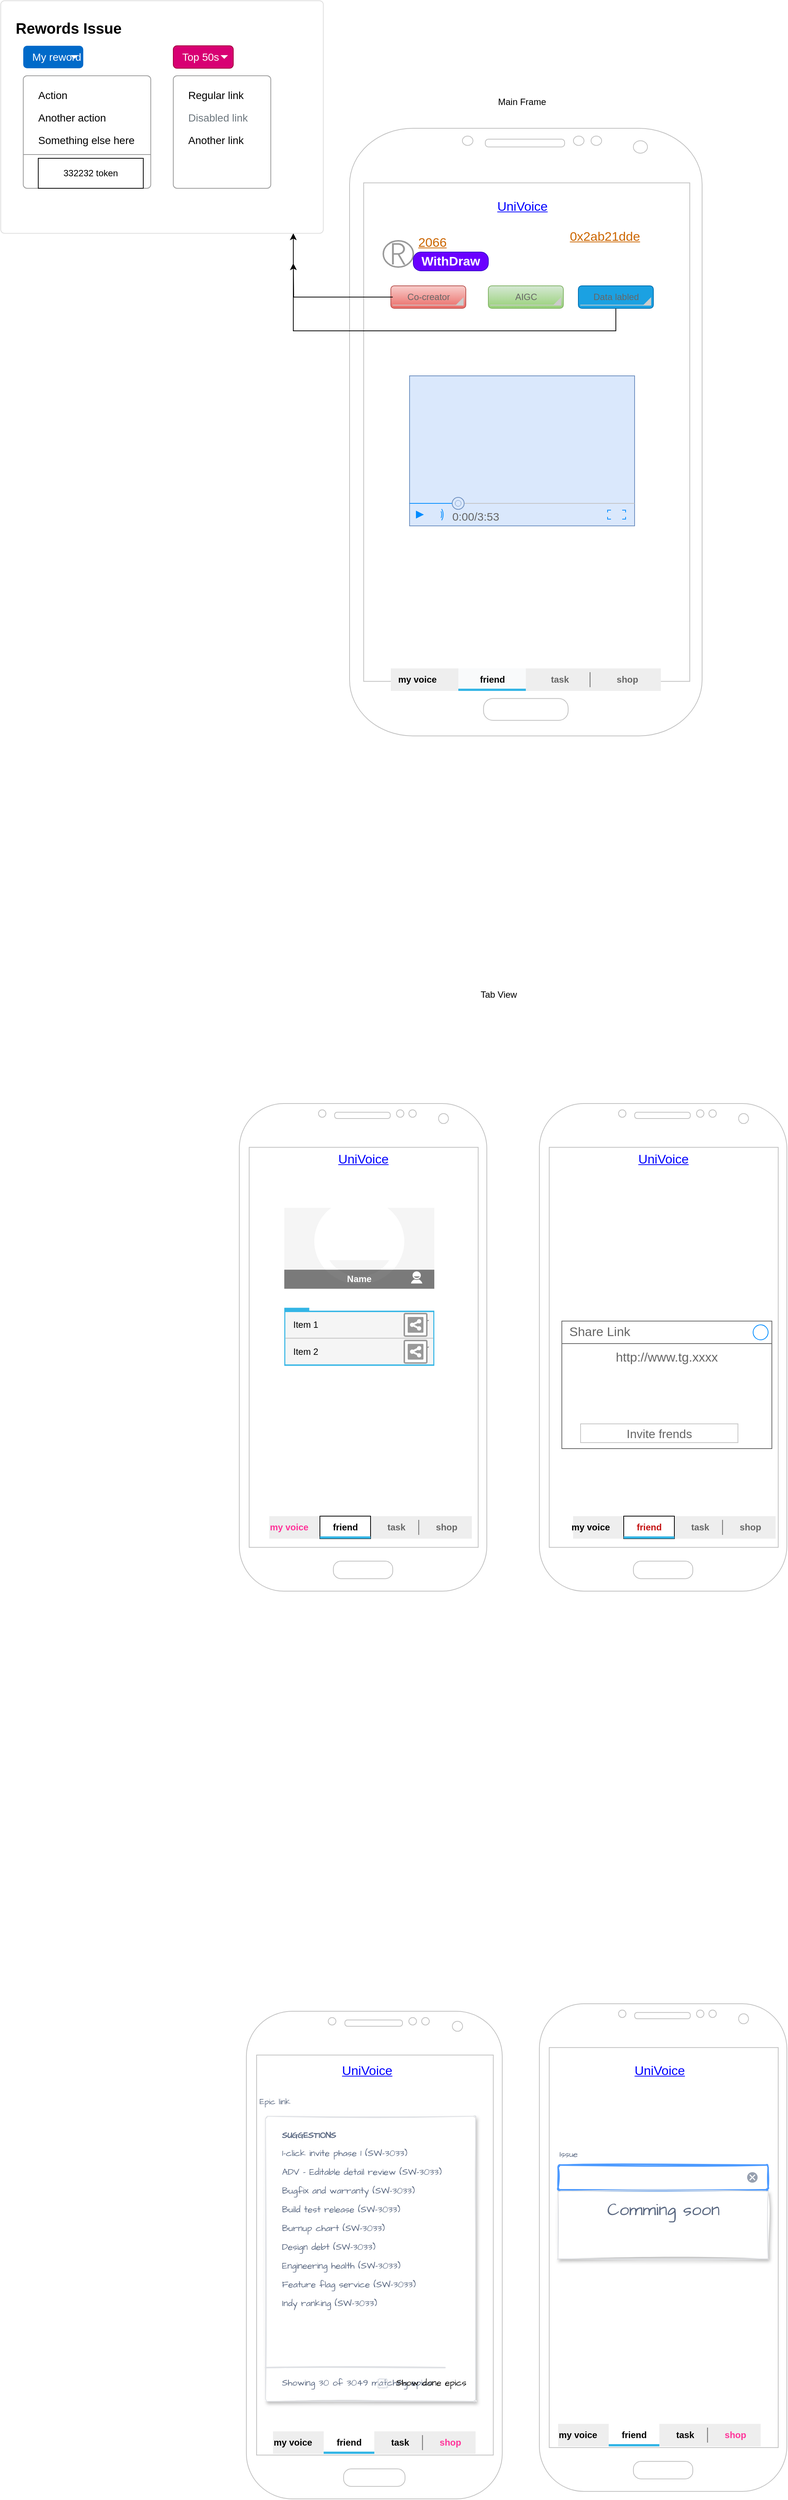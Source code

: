 <mxfile version="24.5.5" type="github">
  <diagram name="Page-1" id="f1b7ffb7-ca1e-a977-7cf5-a751b3c06c05">
    <mxGraphModel dx="1997" dy="2035" grid="1" gridSize="10" guides="1" tooltips="1" connect="1" arrows="1" fold="1" page="1" pageScale="1" pageWidth="826" pageHeight="1169" background="#ffffff" math="0" shadow="0">
      <root>
        <mxCell id="0" />
        <mxCell id="1" parent="0" />
        <mxCell id="kEkzy4O3QpLZJ2S9Wlrk-61" value="" style="verticalLabelPosition=bottom;verticalAlign=top;html=1;shadow=0;dashed=0;strokeWidth=1;shape=mxgraph.android.phone2;strokeColor=#c0c0c0;" vertex="1" parent="1">
          <mxGeometry x="195" y="120" width="470" height="810" as="geometry" />
        </mxCell>
        <mxCell id="kEkzy4O3QpLZJ2S9Wlrk-63" value="UniVoice" style="shape=rectangle;strokeColor=none;fillColor=none;linkText=;fontSize=17;fontColor=#0000ff;fontStyle=4;html=1;align=center;" vertex="1" parent="1">
          <mxGeometry x="350" y="210" width="150" height="30" as="geometry" />
        </mxCell>
        <mxCell id="kEkzy4O3QpLZJ2S9Wlrk-64" value="" style="strokeColor=#999999;verticalLabelPosition=bottom;shadow=0;dashed=0;verticalAlign=top;strokeWidth=2;html=1;shape=mxgraph.mockup.misc.registeredIcon;" vertex="1" parent="1">
          <mxGeometry x="240" y="270" width="40" height="35" as="geometry" />
        </mxCell>
        <mxCell id="kEkzy4O3QpLZJ2S9Wlrk-65" value="2066" style="shape=rectangle;strokeColor=none;fillColor=none;linkText=;fontSize=17;fontColor=#CC6600;fontStyle=4;html=1;align=center;" vertex="1" parent="1">
          <mxGeometry x="230" y="260" width="150" height="25" as="geometry" />
        </mxCell>
        <mxCell id="kEkzy4O3QpLZJ2S9Wlrk-66" style="edgeStyle=orthogonalEdgeStyle;rounded=0;orthogonalLoop=1;jettySize=auto;html=1;exitX=0.5;exitY=1;exitDx=0;exitDy=0;" edge="1" parent="1" source="kEkzy4O3QpLZJ2S9Wlrk-65" target="kEkzy4O3QpLZJ2S9Wlrk-65">
          <mxGeometry relative="1" as="geometry" />
        </mxCell>
        <mxCell id="kEkzy4O3QpLZJ2S9Wlrk-68" value="WithDraw" style="strokeWidth=1;shadow=0;dashed=0;align=center;html=1;shape=mxgraph.mockup.buttons.button;strokeColor=#3700CC;fontColor=#ffffff;mainText=;buttonStyle=round;fontSize=17;fontStyle=1;fillColor=#6a00ff;whiteSpace=wrap;" vertex="1" parent="1">
          <mxGeometry x="280" y="285" width="100" height="25" as="geometry" />
        </mxCell>
        <mxCell id="kEkzy4O3QpLZJ2S9Wlrk-69" value="0x2ab21dde" style="shape=rectangle;strokeColor=none;fillColor=none;linkText=;fontSize=17;fontColor=#CC6600;fontStyle=4;html=1;align=center;" vertex="1" parent="1">
          <mxGeometry x="460" y="250" width="150" height="30" as="geometry" />
        </mxCell>
        <mxCell id="kEkzy4O3QpLZJ2S9Wlrk-72" value="" style="strokeWidth=1;html=1;shadow=0;dashed=0;shape=mxgraph.android.rect;rounded=1;fillColor=#f8cecc;strokeColor=#b85450;gradientColor=#ea6b66;" vertex="1" parent="1">
          <mxGeometry x="250" y="330" width="100" height="30" as="geometry" />
        </mxCell>
        <mxCell id="kEkzy4O3QpLZJ2S9Wlrk-191" style="edgeStyle=orthogonalEdgeStyle;rounded=0;orthogonalLoop=1;jettySize=auto;html=1;" edge="1" parent="kEkzy4O3QpLZJ2S9Wlrk-72" source="kEkzy4O3QpLZJ2S9Wlrk-73">
          <mxGeometry relative="1" as="geometry">
            <mxPoint x="-130" y="-30" as="targetPoint" />
          </mxGeometry>
        </mxCell>
        <mxCell id="kEkzy4O3QpLZJ2S9Wlrk-73" value="Co-creator" style="strokeWidth=1;html=1;shadow=0;dashed=0;shape=mxgraph.android.spinner2;fontStyle=0;fontColor=#666666;align=center;verticalAlign=middle;strokeColor=#cccccc;fillColor=#cccccc;" vertex="1" parent="kEkzy4O3QpLZJ2S9Wlrk-72">
          <mxGeometry x="2.564" y="4.286" width="94.017" height="21.429" as="geometry" />
        </mxCell>
        <mxCell id="kEkzy4O3QpLZJ2S9Wlrk-192" style="edgeStyle=orthogonalEdgeStyle;rounded=0;orthogonalLoop=1;jettySize=auto;html=1;" edge="1" parent="1" source="kEkzy4O3QpLZJ2S9Wlrk-74">
          <mxGeometry relative="1" as="geometry">
            <mxPoint x="120" y="260" as="targetPoint" />
            <Array as="points">
              <mxPoint x="550" y="390" />
              <mxPoint x="120" y="390" />
            </Array>
          </mxGeometry>
        </mxCell>
        <mxCell id="kEkzy4O3QpLZJ2S9Wlrk-74" value="" style="strokeWidth=1;html=1;shadow=0;dashed=0;shape=mxgraph.android.rect;rounded=1;fillColor=#1ba1e2;strokeColor=#006EAF;fontColor=#ffffff;" vertex="1" parent="1">
          <mxGeometry x="500" y="330" width="100" height="30" as="geometry" />
        </mxCell>
        <mxCell id="kEkzy4O3QpLZJ2S9Wlrk-75" value="Data labled" style="strokeWidth=1;html=1;shadow=0;dashed=0;shape=mxgraph.android.spinner2;fontStyle=0;fontColor=#666666;align=center;verticalAlign=middle;strokeColor=#cccccc;fillColor=#cccccc;" vertex="1" parent="kEkzy4O3QpLZJ2S9Wlrk-74">
          <mxGeometry x="2.564" y="4.286" width="94.017" height="21.429" as="geometry" />
        </mxCell>
        <mxCell id="kEkzy4O3QpLZJ2S9Wlrk-78" value="" style="strokeWidth=1;html=1;shadow=0;dashed=0;shape=mxgraph.android.rrect;rSize=0;fillColor=#eeeeee;strokeColor=none;" vertex="1" parent="1">
          <mxGeometry x="250" y="840" width="360" height="30" as="geometry" />
        </mxCell>
        <mxCell id="kEkzy4O3QpLZJ2S9Wlrk-79" value="my voice" style="strokeWidth=1;html=1;shadow=0;dashed=0;shape=mxgraph.android.anchor;fontStyle=1;fillColor=#f8cecc;gradientColor=#ea6b66;strokeColor=#b85450;" vertex="1" parent="kEkzy4O3QpLZJ2S9Wlrk-78">
          <mxGeometry x="-20" width="110" height="30" as="geometry" />
        </mxCell>
        <mxCell id="kEkzy4O3QpLZJ2S9Wlrk-80" value="friend" style="strokeWidth=1;html=1;shadow=0;dashed=0;shape=mxgraph.android.rrect;rSize=0;fontStyle=1;fillColor=#f9fafb;strokeColor=none;fontColor=#000000;" vertex="1" parent="kEkzy4O3QpLZJ2S9Wlrk-78">
          <mxGeometry x="90" width="90" height="30" as="geometry" />
        </mxCell>
        <mxCell id="kEkzy4O3QpLZJ2S9Wlrk-81" value="" style="strokeWidth=1;html=1;shadow=0;dashed=0;shape=mxgraph.android.rrect;rSize=0;fillColor=#33b5e5;strokeColor=none;" vertex="1" parent="kEkzy4O3QpLZJ2S9Wlrk-80">
          <mxGeometry y="27" width="90" height="3" as="geometry" />
        </mxCell>
        <mxCell id="kEkzy4O3QpLZJ2S9Wlrk-82" value="task" style="strokeWidth=1;html=1;shadow=0;dashed=0;shape=mxgraph.android.anchor;fontStyle=1;fontColor=#666666;" vertex="1" parent="kEkzy4O3QpLZJ2S9Wlrk-78">
          <mxGeometry x="180" width="90" height="30" as="geometry" />
        </mxCell>
        <mxCell id="kEkzy4O3QpLZJ2S9Wlrk-83" value="shop" style="strokeWidth=1;html=1;shadow=0;dashed=0;shape=mxgraph.android.anchor;fontStyle=1;fontColor=#666666;" vertex="1" parent="kEkzy4O3QpLZJ2S9Wlrk-78">
          <mxGeometry x="270" width="90" height="30" as="geometry" />
        </mxCell>
        <mxCell id="kEkzy4O3QpLZJ2S9Wlrk-84" value="" style="shape=line;strokeColor=#666666;direction=south;" vertex="1" parent="kEkzy4O3QpLZJ2S9Wlrk-78">
          <mxGeometry x="255.892" y="5" width="19.459" height="20" as="geometry" />
        </mxCell>
        <mxCell id="kEkzy4O3QpLZJ2S9Wlrk-85" value="" style="verticalLabelPosition=bottom;verticalAlign=top;html=1;shadow=0;dashed=0;strokeWidth=1;shape=mxgraph.android.phone2;strokeColor=#c0c0c0;" vertex="1" parent="1">
          <mxGeometry x="48" y="1420" width="330" height="650" as="geometry" />
        </mxCell>
        <mxCell id="kEkzy4O3QpLZJ2S9Wlrk-87" value="UniVoice" style="shape=rectangle;strokeColor=none;fillColor=none;linkText=;fontSize=17;fontColor=#0000ff;fontStyle=4;html=1;align=center;" vertex="1" parent="1">
          <mxGeometry x="138" y="1480" width="150" height="30" as="geometry" />
        </mxCell>
        <mxCell id="kEkzy4O3QpLZJ2S9Wlrk-88" value="" style="strokeWidth=1;html=1;shadow=0;dashed=0;shape=mxgraph.android.rrect;rSize=0;fillColor=#eeeeee;strokeColor=none;" vertex="1" parent="1">
          <mxGeometry x="88" y="1970" width="270" height="30" as="geometry" />
        </mxCell>
        <mxCell id="kEkzy4O3QpLZJ2S9Wlrk-89" value="&lt;font color=&quot;#ff3399&quot;&gt;my voice&lt;/font&gt;" style="strokeWidth=1;html=1;shadow=0;dashed=0;shape=mxgraph.android.anchor;fontStyle=1;fillColor=#66B2FF;gradientColor=#7ea6e0;strokeColor=#6c8ebf;" vertex="1" parent="kEkzy4O3QpLZJ2S9Wlrk-88">
          <mxGeometry x="-15.0" width="82.5" height="30" as="geometry" />
        </mxCell>
        <mxCell id="kEkzy4O3QpLZJ2S9Wlrk-90" value="friend" style="strokeWidth=1;html=1;shadow=0;dashed=0;shape=mxgraph.android.rrect;rSize=0;fontStyle=1;" vertex="1" parent="kEkzy4O3QpLZJ2S9Wlrk-88">
          <mxGeometry x="67.5" width="67.5" height="30" as="geometry" />
        </mxCell>
        <mxCell id="kEkzy4O3QpLZJ2S9Wlrk-91" value="" style="strokeWidth=1;html=1;shadow=0;dashed=0;shape=mxgraph.android.rrect;rSize=0;fillColor=#33b5e5;strokeColor=none;" vertex="1" parent="kEkzy4O3QpLZJ2S9Wlrk-90">
          <mxGeometry y="27" width="67.5" height="3" as="geometry" />
        </mxCell>
        <mxCell id="kEkzy4O3QpLZJ2S9Wlrk-92" value="task" style="strokeWidth=1;html=1;shadow=0;dashed=0;shape=mxgraph.android.anchor;fontStyle=1;fontColor=#666666;" vertex="1" parent="kEkzy4O3QpLZJ2S9Wlrk-88">
          <mxGeometry x="135" width="67.5" height="30" as="geometry" />
        </mxCell>
        <mxCell id="kEkzy4O3QpLZJ2S9Wlrk-93" value="shop" style="strokeWidth=1;html=1;shadow=0;dashed=0;shape=mxgraph.android.anchor;fontStyle=1;fontColor=#666666;" vertex="1" parent="kEkzy4O3QpLZJ2S9Wlrk-88">
          <mxGeometry x="202.5" width="67.5" height="30" as="geometry" />
        </mxCell>
        <mxCell id="kEkzy4O3QpLZJ2S9Wlrk-94" value="" style="shape=line;strokeColor=#666666;direction=south;" vertex="1" parent="kEkzy4O3QpLZJ2S9Wlrk-88">
          <mxGeometry x="191.919" y="5" width="14.595" height="20" as="geometry" />
        </mxCell>
        <mxCell id="kEkzy4O3QpLZJ2S9Wlrk-95" value="" style="strokeWidth=1;html=1;shadow=0;dashed=0;shape=mxgraph.android.quick_contact;sketch=0;" vertex="1" parent="1">
          <mxGeometry x="108" y="1559" width="200" height="211" as="geometry" />
        </mxCell>
        <mxCell id="kEkzy4O3QpLZJ2S9Wlrk-96" value="Name" style="strokeWidth=1;html=1;shadow=0;dashed=0;shape=mxgraph.android.anchor;rSize=0;fontStyle=1;fontColor=#FFFFFF;whiteSpace=wrap;" vertex="1" parent="kEkzy4O3QpLZJ2S9Wlrk-95">
          <mxGeometry y="83.121" width="200.0" height="23.018" as="geometry" />
        </mxCell>
        <mxCell id="kEkzy4O3QpLZJ2S9Wlrk-97" value="Item 1" style="strokeWidth=1;html=1;shadow=0;dashed=0;shape=mxgraph.android.anchor;rSize=0;align=left;spacingLeft=10;whiteSpace=wrap;" vertex="1" parent="kEkzy4O3QpLZJ2S9Wlrk-95">
          <mxGeometry y="138.109" width="160" height="35.806" as="geometry" />
        </mxCell>
        <mxCell id="kEkzy4O3QpLZJ2S9Wlrk-98" value="Item 2" style="strokeWidth=1;html=1;shadow=0;dashed=0;shape=mxgraph.android.anchor;rSize=0;align=left;spacingLeft=10;whiteSpace=wrap;" vertex="1" parent="kEkzy4O3QpLZJ2S9Wlrk-95">
          <mxGeometry y="173.915" width="160" height="35.806" as="geometry" />
        </mxCell>
        <mxCell id="kEkzy4O3QpLZJ2S9Wlrk-99" value="" style="strokeColor=#999999;verticalLabelPosition=bottom;shadow=0;dashed=0;verticalAlign=top;strokeWidth=2;html=1;shape=mxgraph.mockup.misc.shareIcon;" vertex="1" parent="kEkzy4O3QpLZJ2S9Wlrk-95">
          <mxGeometry x="160" y="141.01" width="30" height="30" as="geometry" />
        </mxCell>
        <mxCell id="kEkzy4O3QpLZJ2S9Wlrk-100" value="" style="strokeColor=#999999;verticalLabelPosition=bottom;shadow=0;dashed=0;verticalAlign=top;strokeWidth=2;html=1;shape=mxgraph.mockup.misc.shareIcon;" vertex="1" parent="kEkzy4O3QpLZJ2S9Wlrk-95">
          <mxGeometry x="160" y="176.82" width="30" height="30" as="geometry" />
        </mxCell>
        <mxCell id="kEkzy4O3QpLZJ2S9Wlrk-101" value="" style="verticalLabelPosition=bottom;verticalAlign=top;html=1;shadow=0;dashed=0;strokeWidth=1;shape=mxgraph.android.phone2;strokeColor=#c0c0c0;" vertex="1" parent="1">
          <mxGeometry x="448" y="1420" width="330" height="650" as="geometry" />
        </mxCell>
        <mxCell id="kEkzy4O3QpLZJ2S9Wlrk-102" value="" style="strokeWidth=1;html=1;shadow=0;dashed=0;shape=mxgraph.android.rrect;rSize=0;fillColor=#eeeeee;strokeColor=none;" vertex="1" parent="1">
          <mxGeometry x="493" y="1970" width="270" height="30" as="geometry" />
        </mxCell>
        <mxCell id="kEkzy4O3QpLZJ2S9Wlrk-103" value="my voice" style="strokeWidth=1;html=1;shadow=0;dashed=0;shape=mxgraph.android.anchor;fontStyle=1;fillColor=#66B2FF;gradientColor=#7ea6e0;strokeColor=#6c8ebf;" vertex="1" parent="kEkzy4O3QpLZJ2S9Wlrk-102">
          <mxGeometry x="-15" width="75" height="30" as="geometry" />
        </mxCell>
        <mxCell id="kEkzy4O3QpLZJ2S9Wlrk-104" value="&lt;font color=&quot;#c41212&quot;&gt;friend&lt;/font&gt;" style="strokeWidth=1;html=1;shadow=0;dashed=0;shape=mxgraph.android.rrect;rSize=0;fontStyle=1;" vertex="1" parent="kEkzy4O3QpLZJ2S9Wlrk-102">
          <mxGeometry x="67.5" width="67.5" height="30" as="geometry" />
        </mxCell>
        <mxCell id="kEkzy4O3QpLZJ2S9Wlrk-105" value="" style="strokeWidth=1;html=1;shadow=0;dashed=0;shape=mxgraph.android.rrect;rSize=0;fillColor=#33b5e5;strokeColor=none;" vertex="1" parent="kEkzy4O3QpLZJ2S9Wlrk-104">
          <mxGeometry y="27" width="67.5" height="3" as="geometry" />
        </mxCell>
        <mxCell id="kEkzy4O3QpLZJ2S9Wlrk-106" value="task" style="strokeWidth=1;html=1;shadow=0;dashed=0;shape=mxgraph.android.anchor;fontStyle=1;fontColor=#666666;" vertex="1" parent="kEkzy4O3QpLZJ2S9Wlrk-102">
          <mxGeometry x="135" width="67.5" height="30" as="geometry" />
        </mxCell>
        <mxCell id="kEkzy4O3QpLZJ2S9Wlrk-107" value="shop" style="strokeWidth=1;html=1;shadow=0;dashed=0;shape=mxgraph.android.anchor;fontStyle=1;fontColor=#666666;" vertex="1" parent="kEkzy4O3QpLZJ2S9Wlrk-102">
          <mxGeometry x="202.5" width="67.5" height="30" as="geometry" />
        </mxCell>
        <mxCell id="kEkzy4O3QpLZJ2S9Wlrk-108" value="" style="shape=line;strokeColor=#666666;direction=south;" vertex="1" parent="kEkzy4O3QpLZJ2S9Wlrk-102">
          <mxGeometry x="191.919" y="5" width="14.595" height="20" as="geometry" />
        </mxCell>
        <mxCell id="kEkzy4O3QpLZJ2S9Wlrk-109" value="" style="verticalLabelPosition=bottom;shadow=0;dashed=0;align=center;html=1;verticalAlign=top;strokeWidth=1;shape=mxgraph.mockup.containers.videoPlayer;strokeColor=#6c8ebf;strokeColor2=#008cff;strokeColor3=#c4c4c4;textColor=#666666;fillColor2=#008cff;barHeight=30;barPos=20;fillColor=#dae8fc;" vertex="1" parent="1">
          <mxGeometry x="275" y="450" width="300" height="200" as="geometry" />
        </mxCell>
        <mxCell id="kEkzy4O3QpLZJ2S9Wlrk-110" value="http://www.tg.xxxx" style="strokeWidth=1;shadow=0;dashed=0;align=center;html=1;shape=mxgraph.mockup.containers.rrect;rSize=0;strokeColor=#666666;fontColor=#666666;fontSize=17;verticalAlign=top;whiteSpace=wrap;fillColor=#ffffff;spacingTop=32;" vertex="1" parent="1">
          <mxGeometry x="478" y="1710" width="280" height="170" as="geometry" />
        </mxCell>
        <mxCell id="kEkzy4O3QpLZJ2S9Wlrk-111" value="Share Link" style="strokeWidth=1;shadow=0;dashed=0;align=center;html=1;shape=mxgraph.mockup.containers.rrect;rSize=0;fontSize=17;fontColor=#666666;strokeColor=#666666;align=left;spacingLeft=8;fillColor=none;resizeWidth=1;whiteSpace=wrap;" vertex="1" parent="kEkzy4O3QpLZJ2S9Wlrk-110">
          <mxGeometry width="280" height="30" relative="1" as="geometry" />
        </mxCell>
        <mxCell id="kEkzy4O3QpLZJ2S9Wlrk-112" value="" style="shape=ellipse;strokeColor=#008cff;resizable=0;fillColor=none;html=1;" vertex="1" parent="kEkzy4O3QpLZJ2S9Wlrk-111">
          <mxGeometry x="1" y="0.5" width="20" height="20" relative="1" as="geometry">
            <mxPoint x="-25" y="-10" as="offset" />
          </mxGeometry>
        </mxCell>
        <mxCell id="kEkzy4O3QpLZJ2S9Wlrk-113" value="Invite frends" style="strokeWidth=1;shadow=0;dashed=0;align=center;html=1;shape=mxgraph.mockup.containers.rrect;rSize=0;fontSize=16;fontColor=#666666;strokeColor=#c4c4c4;whiteSpace=wrap;fillColor=none;" vertex="1" parent="kEkzy4O3QpLZJ2S9Wlrk-110">
          <mxGeometry x="0.25" y="1" width="209.75" height="25" relative="1" as="geometry">
            <mxPoint x="-45" y="-33" as="offset" />
          </mxGeometry>
        </mxCell>
        <mxCell id="kEkzy4O3QpLZJ2S9Wlrk-115" value="UniVoice" style="shape=rectangle;strokeColor=none;fillColor=none;linkText=;fontSize=17;fontColor=#0000ff;fontStyle=4;html=1;align=center;" vertex="1" parent="1">
          <mxGeometry x="538" y="1480" width="150" height="30" as="geometry" />
        </mxCell>
        <mxCell id="kEkzy4O3QpLZJ2S9Wlrk-125" value="UniVoice" style="shape=rectangle;strokeColor=none;fillColor=none;linkText=;fontSize=17;fontColor=#0000ff;fontStyle=4;html=1;align=center;" vertex="1" parent="1">
          <mxGeometry x="143" y="2710" width="150" as="geometry" />
        </mxCell>
        <mxCell id="kEkzy4O3QpLZJ2S9Wlrk-133" value="Epic link" style="html=1;fillColor=none;strokeColor=none;fontSize=11;align=left;fontColor=#596780;whiteSpace=wrap;sketch=1;hachureGap=4;pointerEvents=0;fontFamily=Architects Daughter;fontSource=https%3A%2F%2Ffonts.googleapis.com%2Fcss%3Ffamily%3DArchitects%2BDaughter;" vertex="1" parent="1">
          <mxGeometry x="73" y="2740" width="150" height="20" as="geometry" />
        </mxCell>
        <mxCell id="kEkzy4O3QpLZJ2S9Wlrk-136" value="" style="rounded=1;fillColor=#ffffff;strokeColor=#DFE1E5;shadow=1;arcSize=1;fontSize=12;fontColor=#596780;align=center;html=1;verticalAlign=top;spacingTop=5;sketch=1;hachureGap=4;pointerEvents=0;fontFamily=Architects Daughter;fontSource=https%3A%2F%2Ffonts.googleapis.com%2Fcss%3Ffamily%3DArchitects%2BDaughter;" vertex="1" parent="1">
          <mxGeometry x="83" y="2770" width="280" height="380" as="geometry" />
        </mxCell>
        <mxCell id="kEkzy4O3QpLZJ2S9Wlrk-137" value="SUGGESTIONS" style="html=1;fillColor=none;strokeColor=none;fontSize=11;align=left;fontColor=#596780;whiteSpace=wrap;fontStyle=1;sketch=1;hachureGap=4;pointerEvents=0;fontFamily=Architects Daughter;fontSource=https%3A%2F%2Ffonts.googleapis.com%2Fcss%3Ffamily%3DArchitects%2BDaughter;" vertex="1" parent="kEkzy4O3QpLZJ2S9Wlrk-136">
          <mxGeometry width="140" height="20" relative="1" as="geometry">
            <mxPoint x="20" y="15" as="offset" />
          </mxGeometry>
        </mxCell>
        <mxCell id="kEkzy4O3QpLZJ2S9Wlrk-138" value="1-click invite phase 1 (SW-3033)" style="html=1;fillColor=none;strokeColor=none;fontSize=12;align=left;fontColor=#596780;whiteSpace=wrap;fontStyle=0;sketch=1;hachureGap=4;pointerEvents=0;fontFamily=Architects Daughter;fontSource=https%3A%2F%2Ffonts.googleapis.com%2Fcss%3Ffamily%3DArchitects%2BDaughter;" vertex="1" parent="kEkzy4O3QpLZJ2S9Wlrk-136">
          <mxGeometry width="330" height="20" relative="1" as="geometry">
            <mxPoint x="20" y="40" as="offset" />
          </mxGeometry>
        </mxCell>
        <mxCell id="kEkzy4O3QpLZJ2S9Wlrk-139" value="ADV - Editable detail review (SW-3033)" style="html=1;fillColor=none;strokeColor=none;fontSize=12;align=left;fontColor=#596780;whiteSpace=wrap;fontStyle=0;sketch=1;hachureGap=4;pointerEvents=0;fontFamily=Architects Daughter;fontSource=https%3A%2F%2Ffonts.googleapis.com%2Fcss%3Ffamily%3DArchitects%2BDaughter;" vertex="1" parent="kEkzy4O3QpLZJ2S9Wlrk-136">
          <mxGeometry width="330" height="20" relative="1" as="geometry">
            <mxPoint x="20" y="65" as="offset" />
          </mxGeometry>
        </mxCell>
        <mxCell id="kEkzy4O3QpLZJ2S9Wlrk-140" value="Bugfix and warranty (SW-3033)" style="html=1;fillColor=none;strokeColor=none;fontSize=12;align=left;fontColor=#596780;whiteSpace=wrap;fontStyle=0;sketch=1;hachureGap=4;pointerEvents=0;fontFamily=Architects Daughter;fontSource=https%3A%2F%2Ffonts.googleapis.com%2Fcss%3Ffamily%3DArchitects%2BDaughter;" vertex="1" parent="kEkzy4O3QpLZJ2S9Wlrk-136">
          <mxGeometry width="330" height="20" relative="1" as="geometry">
            <mxPoint x="20" y="90" as="offset" />
          </mxGeometry>
        </mxCell>
        <mxCell id="kEkzy4O3QpLZJ2S9Wlrk-141" value="Build test release (SW-3033)" style="html=1;fillColor=none;strokeColor=none;fontSize=12;align=left;fontColor=#596780;whiteSpace=wrap;fontStyle=0;sketch=1;hachureGap=4;pointerEvents=0;fontFamily=Architects Daughter;fontSource=https%3A%2F%2Ffonts.googleapis.com%2Fcss%3Ffamily%3DArchitects%2BDaughter;" vertex="1" parent="kEkzy4O3QpLZJ2S9Wlrk-136">
          <mxGeometry width="330" height="20" relative="1" as="geometry">
            <mxPoint x="20" y="115" as="offset" />
          </mxGeometry>
        </mxCell>
        <mxCell id="kEkzy4O3QpLZJ2S9Wlrk-142" value="Burnup chart (SW-3033)" style="html=1;fillColor=none;strokeColor=none;fontSize=12;align=left;fontColor=#596780;whiteSpace=wrap;fontStyle=0;sketch=1;hachureGap=4;pointerEvents=0;fontFamily=Architects Daughter;fontSource=https%3A%2F%2Ffonts.googleapis.com%2Fcss%3Ffamily%3DArchitects%2BDaughter;" vertex="1" parent="kEkzy4O3QpLZJ2S9Wlrk-136">
          <mxGeometry width="330" height="20" relative="1" as="geometry">
            <mxPoint x="20" y="140" as="offset" />
          </mxGeometry>
        </mxCell>
        <mxCell id="kEkzy4O3QpLZJ2S9Wlrk-143" value="Design debt (SW-3033)" style="html=1;fillColor=none;strokeColor=none;fontSize=12;align=left;fontColor=#596780;whiteSpace=wrap;fontStyle=0;sketch=1;hachureGap=4;pointerEvents=0;fontFamily=Architects Daughter;fontSource=https%3A%2F%2Ffonts.googleapis.com%2Fcss%3Ffamily%3DArchitects%2BDaughter;" vertex="1" parent="kEkzy4O3QpLZJ2S9Wlrk-136">
          <mxGeometry width="330" height="20" relative="1" as="geometry">
            <mxPoint x="20" y="165" as="offset" />
          </mxGeometry>
        </mxCell>
        <mxCell id="kEkzy4O3QpLZJ2S9Wlrk-144" value="Engineering health (SW-3033)" style="html=1;fillColor=none;strokeColor=none;fontSize=12;align=left;fontColor=#596780;whiteSpace=wrap;fontStyle=0;sketch=1;hachureGap=4;pointerEvents=0;fontFamily=Architects Daughter;fontSource=https%3A%2F%2Ffonts.googleapis.com%2Fcss%3Ffamily%3DArchitects%2BDaughter;" vertex="1" parent="kEkzy4O3QpLZJ2S9Wlrk-136">
          <mxGeometry width="330" height="20" relative="1" as="geometry">
            <mxPoint x="20" y="190" as="offset" />
          </mxGeometry>
        </mxCell>
        <mxCell id="kEkzy4O3QpLZJ2S9Wlrk-145" value="Feature flag service (SW-3033)" style="html=1;fillColor=none;strokeColor=none;fontSize=12;align=left;fontColor=#596780;whiteSpace=wrap;fontStyle=0;sketch=1;hachureGap=4;pointerEvents=0;fontFamily=Architects Daughter;fontSource=https%3A%2F%2Ffonts.googleapis.com%2Fcss%3Ffamily%3DArchitects%2BDaughter;" vertex="1" parent="kEkzy4O3QpLZJ2S9Wlrk-136">
          <mxGeometry width="330" height="20" relative="1" as="geometry">
            <mxPoint x="20" y="215" as="offset" />
          </mxGeometry>
        </mxCell>
        <mxCell id="kEkzy4O3QpLZJ2S9Wlrk-146" value="Indy ranking (SW-3033)" style="html=1;fillColor=none;strokeColor=none;fontSize=12;align=left;fontColor=#596780;whiteSpace=wrap;fontStyle=0;sketch=1;hachureGap=4;pointerEvents=0;fontFamily=Architects Daughter;fontSource=https%3A%2F%2Ffonts.googleapis.com%2Fcss%3Ffamily%3DArchitects%2BDaughter;" vertex="1" parent="kEkzy4O3QpLZJ2S9Wlrk-136">
          <mxGeometry width="330" height="20" relative="1" as="geometry">
            <mxPoint x="20" y="240" as="offset" />
          </mxGeometry>
        </mxCell>
        <mxCell id="kEkzy4O3QpLZJ2S9Wlrk-147" value="" style="shape=line;strokeWidth=2;html=1;strokeColor=#DFE1E5;resizeWidth=1;sketch=1;hachureGap=4;pointerEvents=0;fontFamily=Architects Daughter;fontSource=https%3A%2F%2Ffonts.googleapis.com%2Fcss%3Ffamily%3DArchitects%2BDaughter;fontSize=20;" vertex="1" parent="kEkzy4O3QpLZJ2S9Wlrk-136">
          <mxGeometry y="1" width="239.234" height="10" relative="1" as="geometry">
            <mxPoint y="-50" as="offset" />
          </mxGeometry>
        </mxCell>
        <mxCell id="kEkzy4O3QpLZJ2S9Wlrk-148" value="Showing 30 of 3049 matching epics" style="html=1;fillColor=none;strokeColor=none;fontSize=12;align=left;fontColor=#596780;whiteSpace=wrap;fontStyle=0;sketch=1;hachureGap=4;pointerEvents=0;fontFamily=Architects Daughter;fontSource=https%3A%2F%2Ffonts.googleapis.com%2Fcss%3Ffamily%3DArchitects%2BDaughter;" vertex="1" parent="kEkzy4O3QpLZJ2S9Wlrk-136">
          <mxGeometry y="1" width="210" height="20" relative="1" as="geometry">
            <mxPoint x="20" y="-34" as="offset" />
          </mxGeometry>
        </mxCell>
        <mxCell id="kEkzy4O3QpLZJ2S9Wlrk-149" value="Show done epics" style="rounded=1;fillColor=#F0F2F5;strokeColor=#D8DCE3;fontColor=#000000;align=left;verticalAlign=middle;fontStyle=0;fontSize=12;labelPosition=right;verticalLabelPosition=middle;spacingLeft=10;html=1;shadow=0;dashed=0;sketch=1;hachureGap=4;pointerEvents=0;fontFamily=Architects Daughter;fontSource=https%3A%2F%2Ffonts.googleapis.com%2Fcss%3Ffamily%3DArchitects%2BDaughter;" vertex="1" parent="kEkzy4O3QpLZJ2S9Wlrk-136">
          <mxGeometry x="1" y="1" width="12" height="12" relative="1" as="geometry">
            <mxPoint x="-130" y="-30" as="offset" />
          </mxGeometry>
        </mxCell>
        <mxCell id="kEkzy4O3QpLZJ2S9Wlrk-150" value="" style="verticalLabelPosition=bottom;verticalAlign=top;html=1;shadow=0;dashed=0;strokeWidth=1;shape=mxgraph.android.phone2;strokeColor=#c0c0c0;" vertex="1" parent="1">
          <mxGeometry x="448" y="2620" width="330" height="650" as="geometry" />
        </mxCell>
        <mxCell id="kEkzy4O3QpLZJ2S9Wlrk-151" value="UniVoice" style="shape=rectangle;strokeColor=none;fillColor=none;linkText=;fontSize=17;fontColor=#0000ff;fontStyle=4;html=1;align=center;" vertex="1" parent="1">
          <mxGeometry x="533" y="2710" width="150" as="geometry" />
        </mxCell>
        <mxCell id="kEkzy4O3QpLZJ2S9Wlrk-152" value="" style="strokeWidth=1;html=1;shadow=0;dashed=0;shape=mxgraph.android.rrect;rSize=0;fillColor=#eeeeee;strokeColor=none;" vertex="1" parent="1">
          <mxGeometry x="473" y="3180" width="270" height="30" as="geometry" />
        </mxCell>
        <mxCell id="kEkzy4O3QpLZJ2S9Wlrk-153" value="my voice" style="strokeWidth=1;html=1;shadow=0;dashed=0;shape=mxgraph.android.anchor;fontStyle=1;fillColor=#66B2FF;gradientColor=#7ea6e0;strokeColor=#6c8ebf;" vertex="1" parent="kEkzy4O3QpLZJ2S9Wlrk-152">
          <mxGeometry x="-15.0" width="82.5" height="30" as="geometry" />
        </mxCell>
        <mxCell id="kEkzy4O3QpLZJ2S9Wlrk-154" value="friend" style="strokeWidth=1;html=1;shadow=0;dashed=0;shape=mxgraph.android.rrect;rSize=0;fontStyle=1;strokeColor=none;fillColor=default;" vertex="1" parent="kEkzy4O3QpLZJ2S9Wlrk-152">
          <mxGeometry x="67.5" width="67.5" height="30" as="geometry" />
        </mxCell>
        <mxCell id="kEkzy4O3QpLZJ2S9Wlrk-155" value="" style="strokeWidth=1;html=1;shadow=0;dashed=0;shape=mxgraph.android.rrect;rSize=0;fillColor=#33b5e5;strokeColor=none;" vertex="1" parent="kEkzy4O3QpLZJ2S9Wlrk-154">
          <mxGeometry y="27" width="67.5" height="3" as="geometry" />
        </mxCell>
        <mxCell id="kEkzy4O3QpLZJ2S9Wlrk-156" value="&lt;font color=&quot;#000000&quot;&gt;task&lt;/font&gt;" style="strokeWidth=1;html=1;shadow=0;dashed=0;shape=mxgraph.android.anchor;fontStyle=1;fontColor=#666666;" vertex="1" parent="kEkzy4O3QpLZJ2S9Wlrk-152">
          <mxGeometry x="135" width="67.5" height="30" as="geometry" />
        </mxCell>
        <mxCell id="kEkzy4O3QpLZJ2S9Wlrk-157" value="&lt;font color=&quot;#ff3399&quot;&gt;shop&lt;/font&gt;" style="strokeWidth=1;html=1;shadow=0;dashed=0;shape=mxgraph.android.anchor;fontStyle=1;fontColor=#666666;strokeColor=none;" vertex="1" parent="kEkzy4O3QpLZJ2S9Wlrk-152">
          <mxGeometry x="202.5" width="67.5" height="30" as="geometry" />
        </mxCell>
        <mxCell id="kEkzy4O3QpLZJ2S9Wlrk-158" value="" style="shape=line;strokeColor=#666666;direction=south;" vertex="1" parent="kEkzy4O3QpLZJ2S9Wlrk-152">
          <mxGeometry x="191.919" y="5" width="14.595" height="20" as="geometry" />
        </mxCell>
        <mxCell id="kEkzy4O3QpLZJ2S9Wlrk-159" value="Issue" style="html=1;fillColor=none;strokeColor=none;fontSize=11;align=left;fontColor=#596780;whiteSpace=wrap;sketch=1;hachureGap=4;pointerEvents=0;fontFamily=Architects Daughter;fontSource=https%3A%2F%2Ffonts.googleapis.com%2Fcss%3Ffamily%3DArchitects%2BDaughter;" vertex="1" parent="1">
          <mxGeometry x="473" y="2810" width="150" height="20" as="geometry" />
        </mxCell>
        <mxCell id="kEkzy4O3QpLZJ2S9Wlrk-160" value="" style="rounded=1;arcSize=9;fillColor=#ffffff;strokeColor=#4C9AFF;html=1;strokeWidth=2;spacingLeft=5;fontColor=#000000;align=left;sketch=1;hachureGap=4;pointerEvents=0;fontFamily=Architects Daughter;fontSource=https%3A%2F%2Ffonts.googleapis.com%2Fcss%3Ffamily%3DArchitects%2BDaughter;fontSize=20;" vertex="1" parent="1">
          <mxGeometry x="473" y="2835" width="280" height="33" as="geometry" />
        </mxCell>
        <mxCell id="kEkzy4O3QpLZJ2S9Wlrk-161" value="" style="html=1;shadow=0;dashed=0;shape=mxgraph.atlassian.close;fillColor=#97A0AF;strokeColor=none;sketch=0;hachureGap=4;pointerEvents=0;fontFamily=Architects Daughter;fontSource=https%3A%2F%2Ffonts.googleapis.com%2Fcss%3Ffamily%3DArchitects%2BDaughter;fontSize=20;" vertex="1" parent="kEkzy4O3QpLZJ2S9Wlrk-160">
          <mxGeometry x="1" y="0.5" width="14" height="14" relative="1" as="geometry">
            <mxPoint x="-28" y="-7" as="offset" />
          </mxGeometry>
        </mxCell>
        <mxCell id="kEkzy4O3QpLZJ2S9Wlrk-162" value="&lt;font style=&quot;font-size: 23px;&quot;&gt;Comming soon&lt;/font&gt;" style="rounded=1;fillColor=#ffffff;strokeColor=#DFE1E5;shadow=1;arcSize=1;fontSize=12;fontColor=#596780;align=center;html=1;verticalAlign=top;spacingTop=5;sketch=1;hachureGap=4;pointerEvents=0;fontFamily=Architects Daughter;fontSource=https%3A%2F%2Ffonts.googleapis.com%2Fcss%3Ffamily%3DArchitects%2BDaughter;" vertex="1" parent="1">
          <mxGeometry x="473" y="2870" width="280" height="90" as="geometry" />
        </mxCell>
        <mxCell id="kEkzy4O3QpLZJ2S9Wlrk-164" value="Main Frame" style="text;html=1;align=center;verticalAlign=middle;whiteSpace=wrap;rounded=0;" vertex="1" parent="1">
          <mxGeometry x="360" y="70" width="130" height="30" as="geometry" />
        </mxCell>
        <mxCell id="kEkzy4O3QpLZJ2S9Wlrk-116" value="" style="verticalLabelPosition=bottom;verticalAlign=top;html=1;shadow=0;dashed=0;strokeWidth=1;shape=mxgraph.android.phone2;strokeColor=#c0c0c0;" vertex="1" parent="1">
          <mxGeometry x="57.436" y="2630" width="341.124" height="650" as="geometry" />
        </mxCell>
        <mxCell id="kEkzy4O3QpLZJ2S9Wlrk-167" value="" style="strokeWidth=1;html=1;shadow=0;dashed=0;shape=mxgraph.android.rrect;rSize=0;fillColor=#eeeeee;strokeColor=none;" vertex="1" parent="1">
          <mxGeometry x="93" y="3190" width="270" height="30" as="geometry" />
        </mxCell>
        <mxCell id="kEkzy4O3QpLZJ2S9Wlrk-168" value="my voice" style="strokeWidth=1;html=1;shadow=0;dashed=0;shape=mxgraph.android.anchor;fontStyle=1;fillColor=#66B2FF;gradientColor=#7ea6e0;strokeColor=#6c8ebf;" vertex="1" parent="kEkzy4O3QpLZJ2S9Wlrk-167">
          <mxGeometry x="-15.0" width="82.5" height="30" as="geometry" />
        </mxCell>
        <mxCell id="kEkzy4O3QpLZJ2S9Wlrk-169" value="friend" style="strokeWidth=1;html=1;shadow=0;dashed=0;shape=mxgraph.android.rrect;rSize=0;fontStyle=1;strokeColor=none;fillColor=default;" vertex="1" parent="kEkzy4O3QpLZJ2S9Wlrk-167">
          <mxGeometry x="67.5" width="67.5" height="30" as="geometry" />
        </mxCell>
        <mxCell id="kEkzy4O3QpLZJ2S9Wlrk-170" value="" style="strokeWidth=1;html=1;shadow=0;dashed=0;shape=mxgraph.android.rrect;rSize=0;fillColor=#33b5e5;strokeColor=none;" vertex="1" parent="kEkzy4O3QpLZJ2S9Wlrk-169">
          <mxGeometry y="27" width="67.5" height="3" as="geometry" />
        </mxCell>
        <mxCell id="kEkzy4O3QpLZJ2S9Wlrk-171" value="&lt;font color=&quot;#000000&quot;&gt;task&lt;/font&gt;" style="strokeWidth=1;html=1;shadow=0;dashed=0;shape=mxgraph.android.anchor;fontStyle=1;fontColor=#666666;" vertex="1" parent="kEkzy4O3QpLZJ2S9Wlrk-167">
          <mxGeometry x="135" width="67.5" height="30" as="geometry" />
        </mxCell>
        <mxCell id="kEkzy4O3QpLZJ2S9Wlrk-172" value="&lt;font color=&quot;#ff3399&quot;&gt;shop&lt;/font&gt;" style="strokeWidth=1;html=1;shadow=0;dashed=0;shape=mxgraph.android.anchor;fontStyle=1;fontColor=#666666;strokeColor=none;" vertex="1" parent="kEkzy4O3QpLZJ2S9Wlrk-167">
          <mxGeometry x="202.5" width="67.5" height="30" as="geometry" />
        </mxCell>
        <mxCell id="kEkzy4O3QpLZJ2S9Wlrk-173" value="" style="shape=line;strokeColor=#666666;direction=south;" vertex="1" parent="kEkzy4O3QpLZJ2S9Wlrk-167">
          <mxGeometry x="191.919" y="5" width="14.595" height="20" as="geometry" />
        </mxCell>
        <mxCell id="kEkzy4O3QpLZJ2S9Wlrk-175" value="Tab View" style="text;html=1;align=center;verticalAlign=middle;whiteSpace=wrap;rounded=0;" vertex="1" parent="1">
          <mxGeometry x="138" y="1260" width="512" height="30" as="geometry" />
        </mxCell>
        <mxCell id="kEkzy4O3QpLZJ2S9Wlrk-196" value="" style="strokeWidth=1;html=1;shadow=0;dashed=0;shape=mxgraph.android.rect;rounded=1;fillColor=#d5e8d4;strokeColor=#82b366;gradientColor=#97d077;" vertex="1" parent="1">
          <mxGeometry x="380" y="330" width="100" height="30" as="geometry" />
        </mxCell>
        <mxCell id="kEkzy4O3QpLZJ2S9Wlrk-197" value="AIGC" style="strokeWidth=1;html=1;shadow=0;dashed=0;shape=mxgraph.android.spinner2;fontStyle=0;fontColor=#666666;align=center;verticalAlign=middle;strokeColor=#cccccc;fillColor=#cccccc;" vertex="1" parent="kEkzy4O3QpLZJ2S9Wlrk-196">
          <mxGeometry x="2.564" y="4.286" width="94.017" height="21.429" as="geometry" />
        </mxCell>
        <mxCell id="kEkzy4O3QpLZJ2S9Wlrk-193" value="&lt;span style=&quot;font-size: 20px;&quot;&gt;&lt;b&gt;Rewords Issue&lt;/b&gt;&lt;/span&gt;" style="html=1;shadow=0;dashed=0;shape=mxgraph.bootstrap.rrect;rSize=5;strokeColor=#DFDFDF;html=1;whiteSpace=wrap;fillColor=#ffffff;fontColor=#000000;verticalAlign=top;align=left;spacing=20;fontSize=14;" vertex="1" parent="1">
          <mxGeometry x="-270" y="-50" width="430" height="310" as="geometry" />
        </mxCell>
        <mxCell id="kEkzy4O3QpLZJ2S9Wlrk-198" value="My reword" style="html=1;shadow=0;dashed=0;shape=mxgraph.bootstrap.rrect;rSize=5;strokeColor=none;strokeWidth=1;fillColor=#006AC9;fontColor=#ffffff;whiteSpace=wrap;align=left;verticalAlign=middle;fontStyle=0;fontSize=14;spacingLeft=10;" vertex="1" parent="1">
          <mxGeometry x="-240" y="10" width="80" height="30" as="geometry" />
        </mxCell>
        <mxCell id="kEkzy4O3QpLZJ2S9Wlrk-199" value="" style="shape=triangle;direction=south;fillColor=#ffffff;strokeColor=none;perimeter=none;" vertex="1" parent="kEkzy4O3QpLZJ2S9Wlrk-198">
          <mxGeometry x="1" y="0.5" width="10" height="5" relative="1" as="geometry">
            <mxPoint x="-17" y="-2.5" as="offset" />
          </mxGeometry>
        </mxCell>
        <mxCell id="kEkzy4O3QpLZJ2S9Wlrk-200" value="" style="html=1;shadow=0;dashed=0;shape=mxgraph.bootstrap.rrect;rSize=5;fillColor=#ffffff;strokeColor=#999999;" vertex="1" parent="1">
          <mxGeometry x="-240" y="50" width="170" height="150" as="geometry" />
        </mxCell>
        <mxCell id="kEkzy4O3QpLZJ2S9Wlrk-201" value="Action" style="fillColor=none;strokeColor=none;align=left;spacing=20;fontSize=14;" vertex="1" parent="kEkzy4O3QpLZJ2S9Wlrk-200">
          <mxGeometry width="170" height="30" relative="1" as="geometry">
            <mxPoint y="10" as="offset" />
          </mxGeometry>
        </mxCell>
        <mxCell id="kEkzy4O3QpLZJ2S9Wlrk-202" value="Another action" style="fillColor=none;strokeColor=none;align=left;spacing=20;fontSize=14;" vertex="1" parent="kEkzy4O3QpLZJ2S9Wlrk-200">
          <mxGeometry width="170" height="30" relative="1" as="geometry">
            <mxPoint y="40" as="offset" />
          </mxGeometry>
        </mxCell>
        <mxCell id="kEkzy4O3QpLZJ2S9Wlrk-203" value="Something else here" style="fillColor=none;strokeColor=none;align=left;spacing=20;fontSize=14;" vertex="1" parent="kEkzy4O3QpLZJ2S9Wlrk-200">
          <mxGeometry width="170" height="30" relative="1" as="geometry">
            <mxPoint y="70" as="offset" />
          </mxGeometry>
        </mxCell>
        <mxCell id="kEkzy4O3QpLZJ2S9Wlrk-204" value="" style="shape=line;strokeColor=#999999;perimeter=none;resizeWidth=1;" vertex="1" parent="kEkzy4O3QpLZJ2S9Wlrk-200">
          <mxGeometry width="170" height="10" relative="1" as="geometry">
            <mxPoint y="100" as="offset" />
          </mxGeometry>
        </mxCell>
        <mxCell id="kEkzy4O3QpLZJ2S9Wlrk-206" value="332232 token" style="rounded=0;whiteSpace=wrap;html=1;" vertex="1" parent="kEkzy4O3QpLZJ2S9Wlrk-200">
          <mxGeometry x="20" y="110" width="140" height="40" as="geometry" />
        </mxCell>
        <mxCell id="kEkzy4O3QpLZJ2S9Wlrk-209" value="Top 50s" style="html=1;shadow=0;dashed=0;shape=mxgraph.bootstrap.rrect;rSize=5;strokeColor=#A50040;strokeWidth=1;fillColor=#d80073;fontColor=#ffffff;whiteSpace=wrap;align=left;verticalAlign=middle;fontStyle=0;fontSize=14;spacingLeft=10;" vertex="1" parent="1">
          <mxGeometry x="-40" y="10" width="80" height="30" as="geometry" />
        </mxCell>
        <mxCell id="kEkzy4O3QpLZJ2S9Wlrk-210" value="" style="shape=triangle;direction=south;fillColor=#ffffff;strokeColor=none;perimeter=none;" vertex="1" parent="kEkzy4O3QpLZJ2S9Wlrk-209">
          <mxGeometry x="1" y="0.5" width="10" height="5" relative="1" as="geometry">
            <mxPoint x="-17" y="-2.5" as="offset" />
          </mxGeometry>
        </mxCell>
        <mxCell id="kEkzy4O3QpLZJ2S9Wlrk-225" value="" style="html=1;shadow=0;dashed=0;shape=mxgraph.bootstrap.rrect;rSize=5;fillColor=#ffffff;strokeColor=#999999;" vertex="1" parent="1">
          <mxGeometry x="-40" y="50" width="130" height="150" as="geometry" />
        </mxCell>
        <mxCell id="kEkzy4O3QpLZJ2S9Wlrk-226" value="Regular link" style="fillColor=none;strokeColor=none;align=left;spacing=20;fontSize=14;" vertex="1" parent="kEkzy4O3QpLZJ2S9Wlrk-225">
          <mxGeometry width="170" height="30" relative="1" as="geometry">
            <mxPoint y="10" as="offset" />
          </mxGeometry>
        </mxCell>
        <mxCell id="kEkzy4O3QpLZJ2S9Wlrk-227" value="Disabled link" style="fillColor=none;strokeColor=none;fontColor=#6C767D;align=left;spacing=20;fontSize=14;" vertex="1" parent="kEkzy4O3QpLZJ2S9Wlrk-225">
          <mxGeometry width="170" height="30" relative="1" as="geometry">
            <mxPoint y="40" as="offset" />
          </mxGeometry>
        </mxCell>
        <mxCell id="kEkzy4O3QpLZJ2S9Wlrk-228" value="Another link" style="fillColor=none;strokeColor=none;align=left;spacing=20;fontSize=14;" vertex="1" parent="kEkzy4O3QpLZJ2S9Wlrk-225">
          <mxGeometry width="170" height="30" relative="1" as="geometry">
            <mxPoint y="70" as="offset" />
          </mxGeometry>
        </mxCell>
      </root>
    </mxGraphModel>
  </diagram>
</mxfile>
